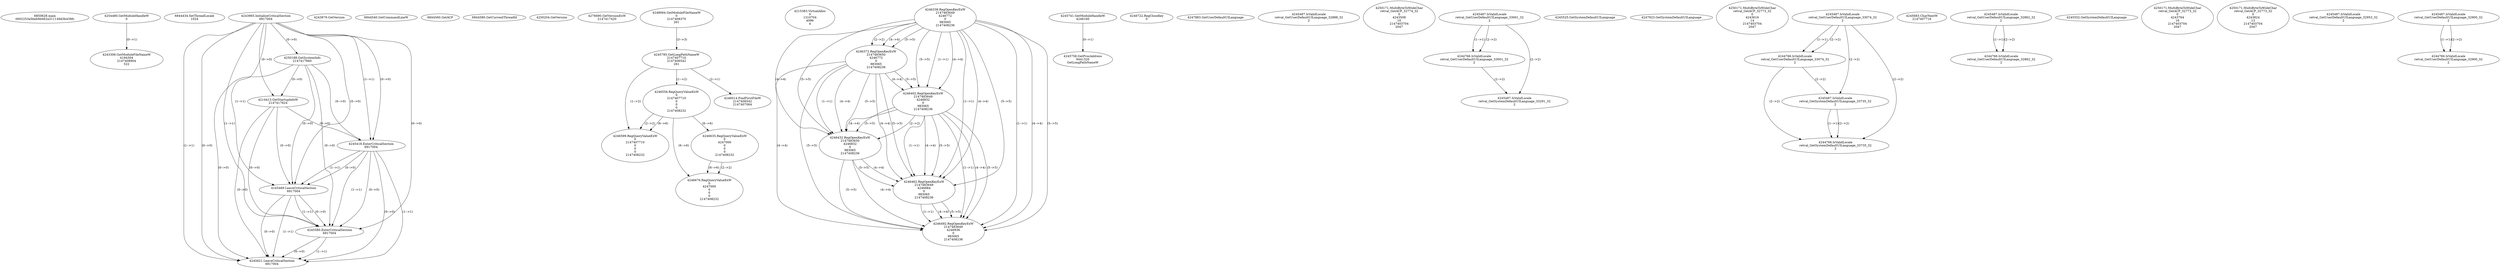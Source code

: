 // Global SCDG with merge call
digraph {
	0 [label="6850628.main
0002253a5beb9d462a311149d3b439fc"]
	1 [label="4254480.GetModuleHandleW
0"]
	2 [label="6844434.SetThreadLocale
1024"]
	3 [label="4243965.InitializeCriticalSection
6917004"]
	4 [label="4243979.GetVersion
"]
	5 [label="4250188.GetSystemInfo
2147417660"]
	3 -> 5 [label="(0-->0)"]
	6 [label="6844540.GetCommandLineW
"]
	7 [label="4214413.GetStartupInfoW
2147417624"]
	3 -> 7 [label="(0-->0)"]
	5 -> 7 [label="(0-->0)"]
	8 [label="6844560.GetACP
"]
	9 [label="6844580.GetCurrentThreadId
"]
	10 [label="4250204.GetVersion
"]
	11 [label="4276690.GetVersionExW
2147417420"]
	12 [label="4243306.GetModuleFileNameW
4194304
2147408904
522"]
	1 -> 12 [label="(0-->1)"]
	13 [label="4248064.GetModuleFileNameW
0
2147408370
261"]
	14 [label="4215383.VirtualAlloc
0
1310704
4096
4"]
	15 [label="4246338.RegOpenKeyExW
2147483649
4246772
0
983065
2147408236"]
	16 [label="4246372.RegOpenKeyExW
2147483650
4246772
0
983065
2147408236"]
	15 -> 16 [label="(2-->2)"]
	15 -> 16 [label="(4-->4)"]
	15 -> 16 [label="(5-->5)"]
	17 [label="4245741.GetModuleHandleW
4246160"]
	18 [label="4245758.GetProcAddress
9441320
GetLongPathNameW"]
	17 -> 18 [label="(0-->1)"]
	19 [label="4245785.GetLongPathNameW
2147407710
2147406542
261"]
	13 -> 19 [label="(3-->3)"]
	20 [label="4246556.RegQueryValueExW
0
2147407710
0
0
0
2147408232"]
	19 -> 20 [label="(1-->2)"]
	21 [label="4246635.RegQueryValueExW
0
4247000
0
0
0
2147408232"]
	20 -> 21 [label="(6-->6)"]
	22 [label="4246722.RegCloseKey
0"]
	23 [label="4247883.GetUserDefaultUILanguage
"]
	24 [label="4245418.EnterCriticalSection
6917004"]
	3 -> 24 [label="(1-->1)"]
	3 -> 24 [label="(0-->0)"]
	5 -> 24 [label="(0-->0)"]
	7 -> 24 [label="(0-->0)"]
	25 [label="4245469.LeaveCriticalSection
6917004"]
	3 -> 25 [label="(1-->1)"]
	24 -> 25 [label="(1-->1)"]
	3 -> 25 [label="(0-->0)"]
	5 -> 25 [label="(0-->0)"]
	7 -> 25 [label="(0-->0)"]
	24 -> 25 [label="(0-->0)"]
	26 [label="4245487.IsValidLocale
retval_GetUserDefaultUILanguage_32888_32
2"]
	27 [label="4250171.MultiByteToWideChar
retval_GetACP_32774_32
0
4243508
10
2147403704
2047"]
	28 [label="4246402.RegOpenKeyExW
2147483649
4246832
0
983065
2147408236"]
	15 -> 28 [label="(1-->1)"]
	15 -> 28 [label="(4-->4)"]
	16 -> 28 [label="(4-->4)"]
	15 -> 28 [label="(5-->5)"]
	16 -> 28 [label="(5-->5)"]
	29 [label="4246432.RegOpenKeyExW
2147483650
4246832
0
983065
2147408236"]
	16 -> 29 [label="(1-->1)"]
	28 -> 29 [label="(2-->2)"]
	15 -> 29 [label="(4-->4)"]
	16 -> 29 [label="(4-->4)"]
	28 -> 29 [label="(4-->4)"]
	15 -> 29 [label="(5-->5)"]
	16 -> 29 [label="(5-->5)"]
	28 -> 29 [label="(5-->5)"]
	30 [label="4246462.RegOpenKeyExW
2147483649
4246884
0
983065
2147408236"]
	15 -> 30 [label="(1-->1)"]
	28 -> 30 [label="(1-->1)"]
	15 -> 30 [label="(4-->4)"]
	16 -> 30 [label="(4-->4)"]
	28 -> 30 [label="(4-->4)"]
	29 -> 30 [label="(4-->4)"]
	15 -> 30 [label="(5-->5)"]
	16 -> 30 [label="(5-->5)"]
	28 -> 30 [label="(5-->5)"]
	29 -> 30 [label="(5-->5)"]
	31 [label="4246492.RegOpenKeyExW
2147483649
4246936
0
983065
2147408236"]
	15 -> 31 [label="(1-->1)"]
	28 -> 31 [label="(1-->1)"]
	30 -> 31 [label="(1-->1)"]
	15 -> 31 [label="(4-->4)"]
	16 -> 31 [label="(4-->4)"]
	28 -> 31 [label="(4-->4)"]
	29 -> 31 [label="(4-->4)"]
	30 -> 31 [label="(4-->4)"]
	15 -> 31 [label="(5-->5)"]
	16 -> 31 [label="(5-->5)"]
	28 -> 31 [label="(5-->5)"]
	29 -> 31 [label="(5-->5)"]
	30 -> 31 [label="(5-->5)"]
	32 [label="4245487.IsValidLocale
retval_GetUserDefaultUILanguage_33001_32
2"]
	33 [label="4244766.IsValidLocale
retval_GetUserDefaultUILanguage_33001_32
2"]
	32 -> 33 [label="(1-->1)"]
	32 -> 33 [label="(2-->2)"]
	34 [label="4245525.GetSystemDefaultUILanguage
"]
	35 [label="4245580.EnterCriticalSection
6917004"]
	3 -> 35 [label="(1-->1)"]
	24 -> 35 [label="(1-->1)"]
	25 -> 35 [label="(1-->1)"]
	3 -> 35 [label="(0-->0)"]
	5 -> 35 [label="(0-->0)"]
	7 -> 35 [label="(0-->0)"]
	24 -> 35 [label="(0-->0)"]
	25 -> 35 [label="(0-->0)"]
	36 [label="4245621.LeaveCriticalSection
6917004"]
	3 -> 36 [label="(1-->1)"]
	24 -> 36 [label="(1-->1)"]
	25 -> 36 [label="(1-->1)"]
	35 -> 36 [label="(1-->1)"]
	3 -> 36 [label="(0-->0)"]
	5 -> 36 [label="(0-->0)"]
	7 -> 36 [label="(0-->0)"]
	24 -> 36 [label="(0-->0)"]
	25 -> 36 [label="(0-->0)"]
	35 -> 36 [label="(0-->0)"]
	37 [label="4247923.GetSystemDefaultUILanguage
"]
	38 [label="4245487.IsValidLocale
retval_GetSystemDefaultUILanguage_33291_32
2"]
	32 -> 38 [label="(2-->2)"]
	33 -> 38 [label="(2-->2)"]
	39 [label="4250171.MultiByteToWideChar
retval_GetACP_32773_32
0
4243616
14
2147403704
2047"]
	40 [label="4245487.IsValidLocale
retval_GetUserDefaultUILanguage_33074_32
2"]
	41 [label="4244766.IsValidLocale
retval_GetUserDefaultUILanguage_33074_32
2"]
	40 -> 41 [label="(1-->1)"]
	40 -> 41 [label="(2-->2)"]
	42 [label="4245487.IsValidLocale
retval_GetSystemDefaultUILanguage_33735_32
2"]
	40 -> 42 [label="(2-->2)"]
	41 -> 42 [label="(2-->2)"]
	43 [label="4244766.IsValidLocale
retval_GetSystemDefaultUILanguage_33735_32
2"]
	42 -> 43 [label="(1-->1)"]
	40 -> 43 [label="(2-->2)"]
	41 -> 43 [label="(2-->2)"]
	42 -> 43 [label="(2-->2)"]
	44 [label="4245683.CharNextW
2147407716"]
	45 [label="4246599.RegQueryValueExW
0
2147407710
0
0
0
2147408232"]
	19 -> 45 [label="(1-->2)"]
	20 -> 45 [label="(2-->2)"]
	20 -> 45 [label="(6-->6)"]
	46 [label="4245487.IsValidLocale
retval_GetUserDefaultUILanguage_32862_32
2"]
	47 [label="4244766.IsValidLocale
retval_GetUserDefaultUILanguage_32862_32
2"]
	46 -> 47 [label="(1-->1)"]
	46 -> 47 [label="(2-->2)"]
	48 [label="4245552.GetSystemDefaultUILanguage
"]
	49 [label="4250171.MultiByteToWideChar
retval_GetACP_32773_32
0
4243764
16
2147403704
2047"]
	50 [label="4250171.MultiByteToWideChar
retval_GetACP_32773_32
0
4243824
13
2147403704
2047"]
	51 [label="4246014.FindFirstFileW
2147406542
2147407064"]
	19 -> 51 [label="(2-->1)"]
	52 [label="4246676.RegQueryValueExW
0
4247000
0
0
0
2147408232"]
	21 -> 52 [label="(2-->2)"]
	20 -> 52 [label="(6-->6)"]
	21 -> 52 [label="(6-->6)"]
	53 [label="4245487.IsValidLocale
retval_GetUserDefaultUILanguage_32953_32
2"]
	54 [label="4245487.IsValidLocale
retval_GetUserDefaultUILanguage_32900_32
2"]
	55 [label="4244766.IsValidLocale
retval_GetUserDefaultUILanguage_32900_32
2"]
	54 -> 55 [label="(1-->1)"]
	54 -> 55 [label="(2-->2)"]
}
